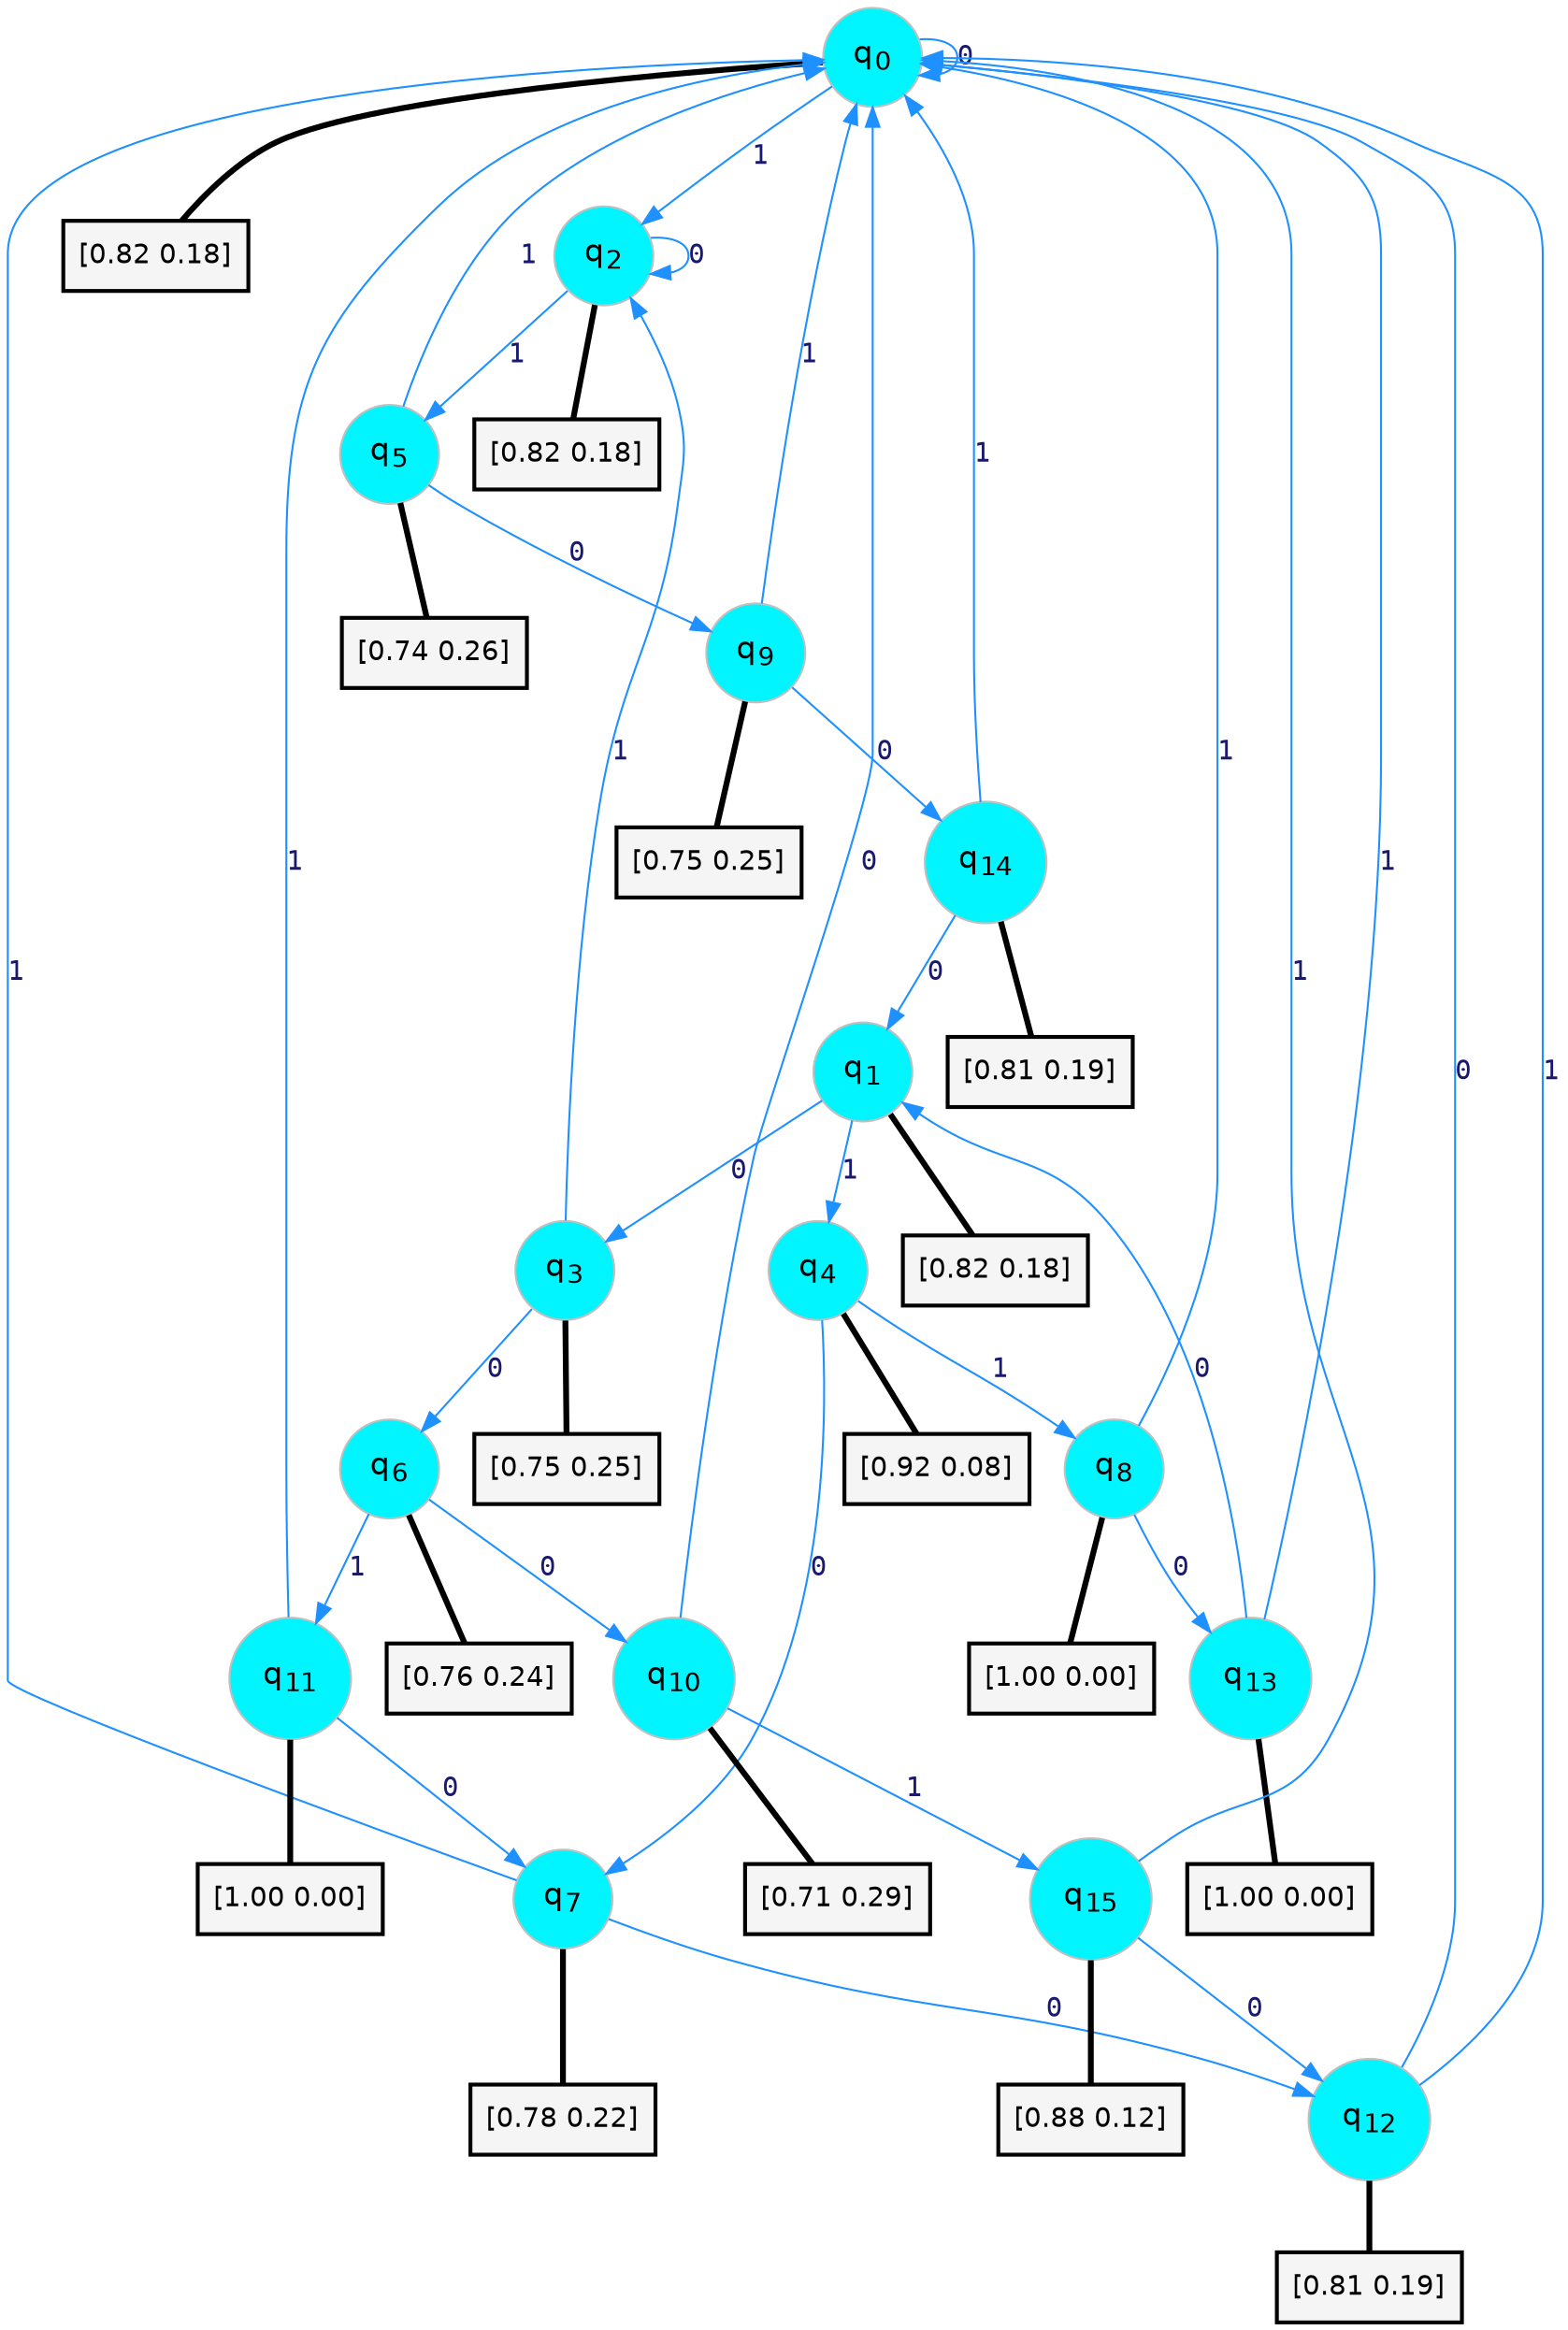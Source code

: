 digraph G {
graph [
bgcolor=transparent, dpi=300, rankdir=TD, size="40,25"];
node [
color=gray, fillcolor=turquoise1, fontcolor=black, fontname=Helvetica, fontsize=16, fontweight=bold, shape=circle, style=filled];
edge [
arrowsize=1, color=dodgerblue1, fontcolor=midnightblue, fontname=courier, fontweight=bold, penwidth=1, style=solid, weight=20];
0[label=<q<SUB>0</SUB>>];
1[label=<q<SUB>1</SUB>>];
2[label=<q<SUB>2</SUB>>];
3[label=<q<SUB>3</SUB>>];
4[label=<q<SUB>4</SUB>>];
5[label=<q<SUB>5</SUB>>];
6[label=<q<SUB>6</SUB>>];
7[label=<q<SUB>7</SUB>>];
8[label=<q<SUB>8</SUB>>];
9[label=<q<SUB>9</SUB>>];
10[label=<q<SUB>10</SUB>>];
11[label=<q<SUB>11</SUB>>];
12[label=<q<SUB>12</SUB>>];
13[label=<q<SUB>13</SUB>>];
14[label=<q<SUB>14</SUB>>];
15[label=<q<SUB>15</SUB>>];
16[label="[0.82 0.18]", shape=box,fontcolor=black, fontname=Helvetica, fontsize=14, penwidth=2, fillcolor=whitesmoke,color=black];
17[label="[0.82 0.18]", shape=box,fontcolor=black, fontname=Helvetica, fontsize=14, penwidth=2, fillcolor=whitesmoke,color=black];
18[label="[0.82 0.18]", shape=box,fontcolor=black, fontname=Helvetica, fontsize=14, penwidth=2, fillcolor=whitesmoke,color=black];
19[label="[0.75 0.25]", shape=box,fontcolor=black, fontname=Helvetica, fontsize=14, penwidth=2, fillcolor=whitesmoke,color=black];
20[label="[0.92 0.08]", shape=box,fontcolor=black, fontname=Helvetica, fontsize=14, penwidth=2, fillcolor=whitesmoke,color=black];
21[label="[0.74 0.26]", shape=box,fontcolor=black, fontname=Helvetica, fontsize=14, penwidth=2, fillcolor=whitesmoke,color=black];
22[label="[0.76 0.24]", shape=box,fontcolor=black, fontname=Helvetica, fontsize=14, penwidth=2, fillcolor=whitesmoke,color=black];
23[label="[0.78 0.22]", shape=box,fontcolor=black, fontname=Helvetica, fontsize=14, penwidth=2, fillcolor=whitesmoke,color=black];
24[label="[1.00 0.00]", shape=box,fontcolor=black, fontname=Helvetica, fontsize=14, penwidth=2, fillcolor=whitesmoke,color=black];
25[label="[0.75 0.25]", shape=box,fontcolor=black, fontname=Helvetica, fontsize=14, penwidth=2, fillcolor=whitesmoke,color=black];
26[label="[0.71 0.29]", shape=box,fontcolor=black, fontname=Helvetica, fontsize=14, penwidth=2, fillcolor=whitesmoke,color=black];
27[label="[1.00 0.00]", shape=box,fontcolor=black, fontname=Helvetica, fontsize=14, penwidth=2, fillcolor=whitesmoke,color=black];
28[label="[0.81 0.19]", shape=box,fontcolor=black, fontname=Helvetica, fontsize=14, penwidth=2, fillcolor=whitesmoke,color=black];
29[label="[1.00 0.00]", shape=box,fontcolor=black, fontname=Helvetica, fontsize=14, penwidth=2, fillcolor=whitesmoke,color=black];
30[label="[0.81 0.19]", shape=box,fontcolor=black, fontname=Helvetica, fontsize=14, penwidth=2, fillcolor=whitesmoke,color=black];
31[label="[0.88 0.12]", shape=box,fontcolor=black, fontname=Helvetica, fontsize=14, penwidth=2, fillcolor=whitesmoke,color=black];
0->0 [label=0];
0->2 [label=1];
0->16 [arrowhead=none, penwidth=3,color=black];
1->3 [label=0];
1->4 [label=1];
1->17 [arrowhead=none, penwidth=3,color=black];
2->2 [label=0];
2->5 [label=1];
2->18 [arrowhead=none, penwidth=3,color=black];
3->6 [label=0];
3->2 [label=1];
3->19 [arrowhead=none, penwidth=3,color=black];
4->7 [label=0];
4->8 [label=1];
4->20 [arrowhead=none, penwidth=3,color=black];
5->9 [label=0];
5->0 [label=1];
5->21 [arrowhead=none, penwidth=3,color=black];
6->10 [label=0];
6->11 [label=1];
6->22 [arrowhead=none, penwidth=3,color=black];
7->12 [label=0];
7->0 [label=1];
7->23 [arrowhead=none, penwidth=3,color=black];
8->13 [label=0];
8->0 [label=1];
8->24 [arrowhead=none, penwidth=3,color=black];
9->14 [label=0];
9->0 [label=1];
9->25 [arrowhead=none, penwidth=3,color=black];
10->0 [label=0];
10->15 [label=1];
10->26 [arrowhead=none, penwidth=3,color=black];
11->7 [label=0];
11->0 [label=1];
11->27 [arrowhead=none, penwidth=3,color=black];
12->0 [label=0];
12->0 [label=1];
12->28 [arrowhead=none, penwidth=3,color=black];
13->1 [label=0];
13->0 [label=1];
13->29 [arrowhead=none, penwidth=3,color=black];
14->1 [label=0];
14->0 [label=1];
14->30 [arrowhead=none, penwidth=3,color=black];
15->12 [label=0];
15->0 [label=1];
15->31 [arrowhead=none, penwidth=3,color=black];
}

